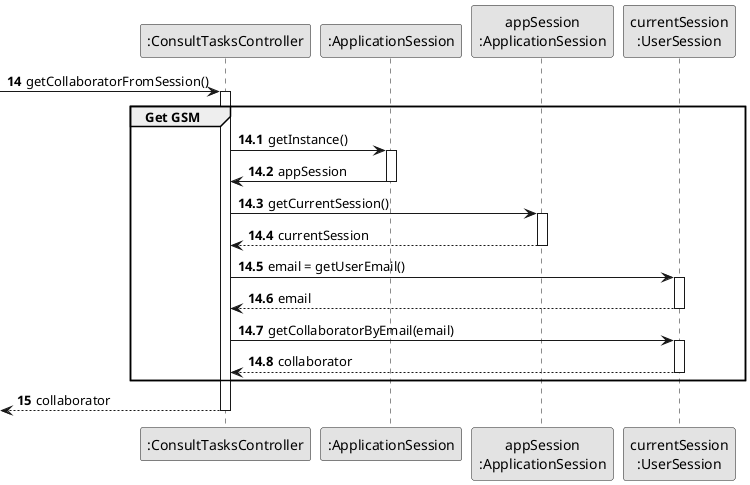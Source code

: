 @startuml
skinparam monochrome true
skinparam packageStyle rectangle
skinparam shadowing false



'hide footbox
participant ":ConsultTasksController" as CTRL
participant ":ApplicationSession" as _APP
participant "appSession\n:ApplicationSession" as APP
participant "currentSession\n:UserSession" as SESSAO

autonumber 14
-> CTRL : getCollaboratorFromSession()
autonumber 14.1
activate CTRL

    group Get GSM
        CTRL -> _APP: getInstance()
        activate _APP
            _APP -> CTRL: appSession
        deactivate _APP

        CTRL -> APP: getCurrentSession()
        activate APP

            APP --> CTRL: currentSession
        deactivate APP

        CTRL -> SESSAO: email = getUserEmail()
        activate SESSAO

            SESSAO --> CTRL: email
        deactivate SESSAO

        CTRL -> SESSAO: getCollaboratorByEmail(email)
        activate SESSAO

            SESSAO --> CTRL : collaborator
        deactivate SESSAO
    end
    autonumber 15
    <-- CTRL : collaborator
deactivate CTRL

@enduml